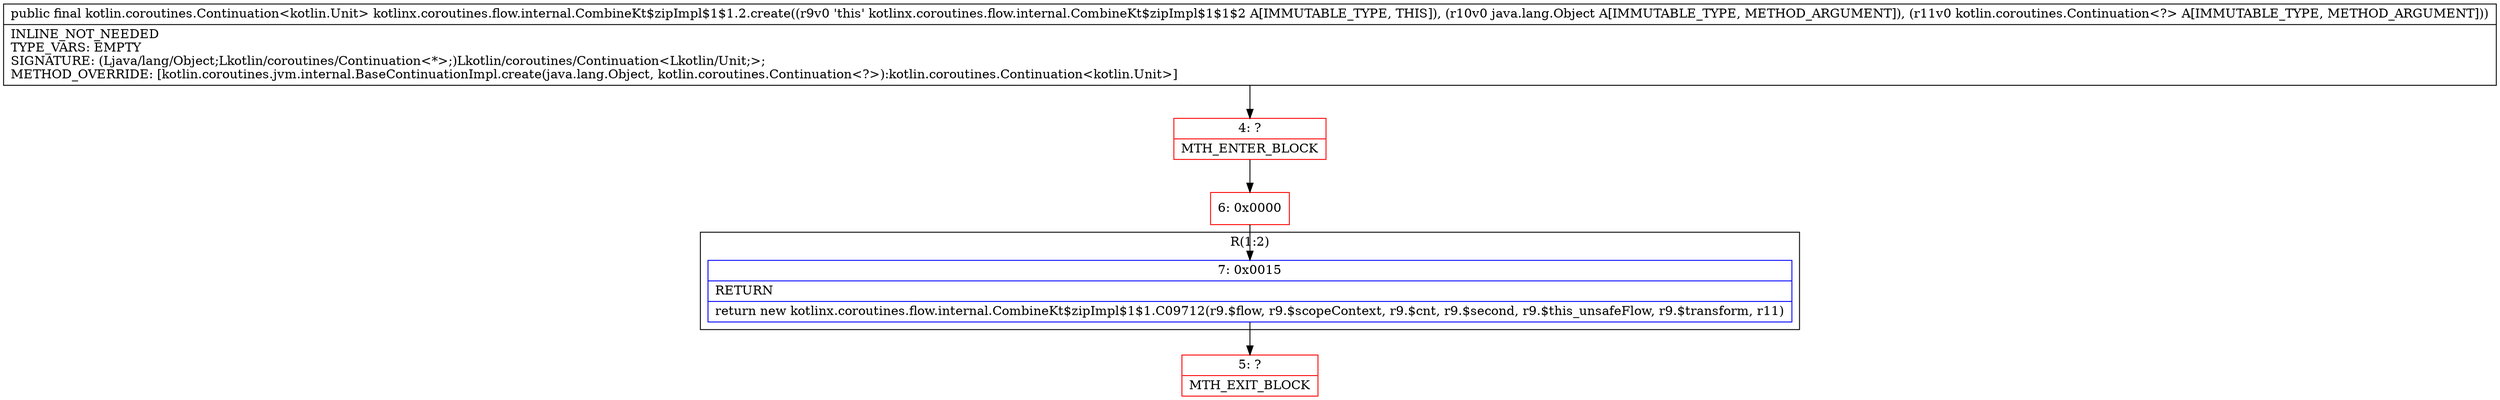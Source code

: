 digraph "CFG forkotlinx.coroutines.flow.internal.CombineKt$zipImpl$1$1.2.create(Ljava\/lang\/Object;Lkotlin\/coroutines\/Continuation;)Lkotlin\/coroutines\/Continuation;" {
subgraph cluster_Region_2086670753 {
label = "R(1:2)";
node [shape=record,color=blue];
Node_7 [shape=record,label="{7\:\ 0x0015|RETURN\l|return new kotlinx.coroutines.flow.internal.CombineKt$zipImpl$1$1.C09712(r9.$flow, r9.$scopeContext, r9.$cnt, r9.$second, r9.$this_unsafeFlow, r9.$transform, r11)\l}"];
}
Node_4 [shape=record,color=red,label="{4\:\ ?|MTH_ENTER_BLOCK\l}"];
Node_6 [shape=record,color=red,label="{6\:\ 0x0000}"];
Node_5 [shape=record,color=red,label="{5\:\ ?|MTH_EXIT_BLOCK\l}"];
MethodNode[shape=record,label="{public final kotlin.coroutines.Continuation\<kotlin.Unit\> kotlinx.coroutines.flow.internal.CombineKt$zipImpl$1$1.2.create((r9v0 'this' kotlinx.coroutines.flow.internal.CombineKt$zipImpl$1$1$2 A[IMMUTABLE_TYPE, THIS]), (r10v0 java.lang.Object A[IMMUTABLE_TYPE, METHOD_ARGUMENT]), (r11v0 kotlin.coroutines.Continuation\<?\> A[IMMUTABLE_TYPE, METHOD_ARGUMENT]))  | INLINE_NOT_NEEDED\lTYPE_VARS: EMPTY\lSIGNATURE: (Ljava\/lang\/Object;Lkotlin\/coroutines\/Continuation\<*\>;)Lkotlin\/coroutines\/Continuation\<Lkotlin\/Unit;\>;\lMETHOD_OVERRIDE: [kotlin.coroutines.jvm.internal.BaseContinuationImpl.create(java.lang.Object, kotlin.coroutines.Continuation\<?\>):kotlin.coroutines.Continuation\<kotlin.Unit\>]\l}"];
MethodNode -> Node_4;Node_7 -> Node_5;
Node_4 -> Node_6;
Node_6 -> Node_7;
}


